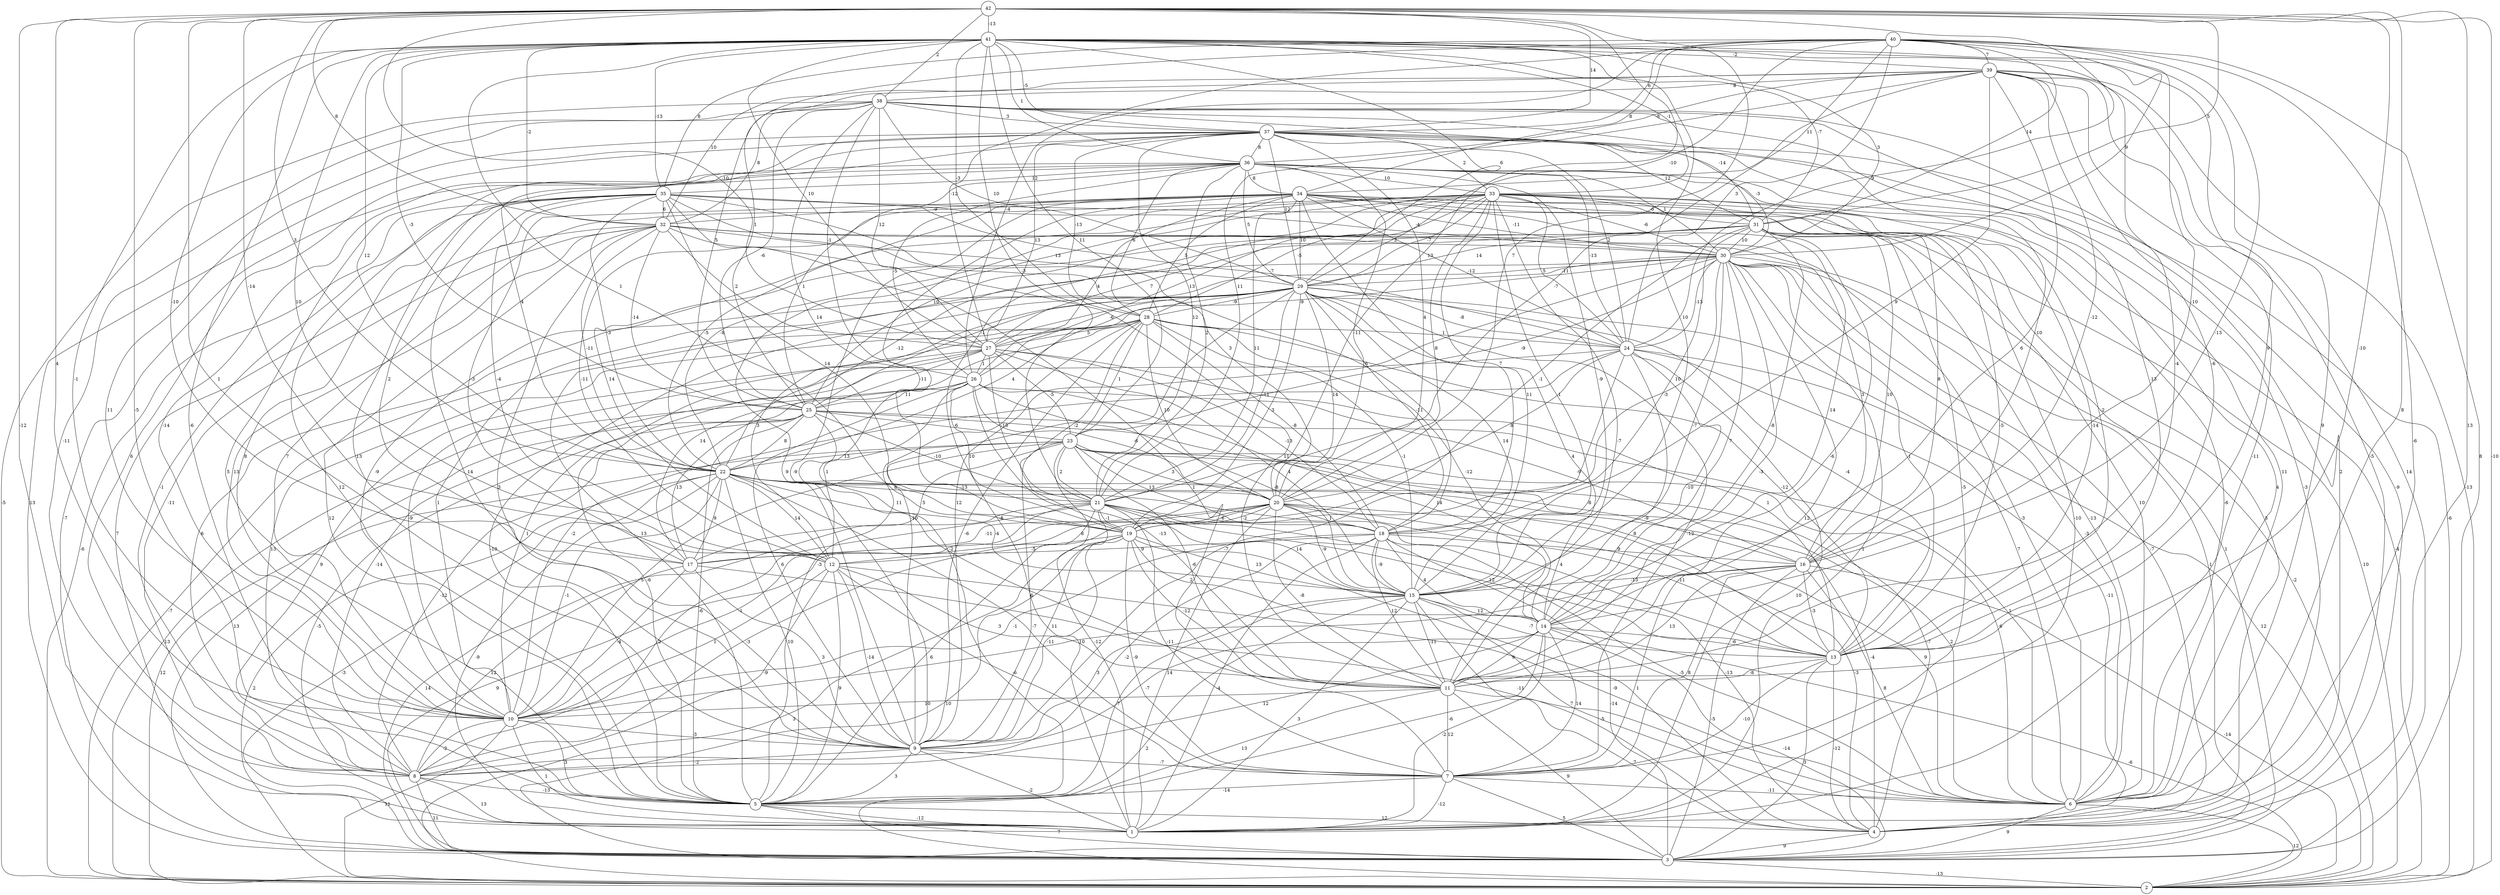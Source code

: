 graph { 
	 fontname="Helvetica,Arial,sans-serif" 
	 node [shape = circle]; 
	 42 -- 1 [label = "-12"];
	 42 -- 2 [label = "-10"];
	 42 -- 4 [label = "13"];
	 42 -- 5 [label = "-5"];
	 42 -- 6 [label = "8"];
	 42 -- 9 [label = "1"];
	 42 -- 10 [label = "4"];
	 42 -- 11 [label = "-10"];
	 42 -- 12 [label = "-14"];
	 42 -- 20 [label = "7"];
	 42 -- 21 [label = "13"];
	 42 -- 22 [label = "3"];
	 42 -- 24 [label = "9"];
	 42 -- 27 [label = "-10"];
	 42 -- 31 [label = "5"];
	 42 -- 32 [label = "8"];
	 42 -- 37 [label = "14"];
	 42 -- 38 [label = "2"];
	 42 -- 41 [label = "-13"];
	 41 -- 5 [label = "-6"];
	 41 -- 6 [label = "9"];
	 41 -- 10 [label = "-1"];
	 41 -- 11 [label = "-4"];
	 41 -- 12 [label = "10"];
	 41 -- 13 [label = "9"];
	 41 -- 15 [label = "10"];
	 41 -- 17 [label = "-10"];
	 41 -- 19 [label = "1"];
	 41 -- 21 [label = "-3"];
	 41 -- 22 [label = "12"];
	 41 -- 23 [label = "11"];
	 41 -- 25 [label = "-3"];
	 41 -- 27 [label = "10"];
	 41 -- 28 [label = "-3"];
	 41 -- 29 [label = "6"];
	 41 -- 30 [label = "3"];
	 41 -- 31 [label = "-7"];
	 41 -- 32 [label = "-2"];
	 41 -- 33 [label = "-1"];
	 41 -- 35 [label = "-13"];
	 41 -- 36 [label = "1"];
	 41 -- 37 [label = "-5"];
	 41 -- 39 [label = "-2"];
	 40 -- 1 [label = "-6"];
	 40 -- 3 [label = "8"];
	 40 -- 14 [label = "-13"];
	 40 -- 16 [label = "-10"];
	 40 -- 19 [label = "-7"];
	 40 -- 24 [label = "3"];
	 40 -- 25 [label = "1"];
	 40 -- 26 [label = "-4"];
	 40 -- 27 [label = "-12"];
	 40 -- 29 [label = "-10"];
	 40 -- 30 [label = "9"];
	 40 -- 31 [label = "14"];
	 40 -- 34 [label = "8"];
	 40 -- 35 [label = "8"];
	 40 -- 37 [label = "6"];
	 40 -- 39 [label = "7"];
	 39 -- 1 [label = "-11"];
	 39 -- 2 [label = "-13"];
	 39 -- 3 [label = "14"];
	 39 -- 4 [label = "-5"];
	 39 -- 13 [label = "-6"];
	 39 -- 14 [label = "6"];
	 39 -- 16 [label = "-12"];
	 39 -- 18 [label = "9"];
	 39 -- 21 [label = "11"];
	 39 -- 25 [label = "5"];
	 39 -- 32 [label = "10"];
	 39 -- 34 [label = "11"];
	 39 -- 36 [label = "-8"];
	 39 -- 38 [label = "8"];
	 38 -- 2 [label = "-5"];
	 38 -- 3 [label = "-9"];
	 38 -- 4 [label = "2"];
	 38 -- 8 [label = "-11"];
	 38 -- 10 [label = "11"];
	 38 -- 13 [label = "13"];
	 38 -- 16 [label = "-10"];
	 38 -- 19 [label = "14"];
	 38 -- 25 [label = "-6"];
	 38 -- 26 [label = "-1"];
	 38 -- 27 [label = "12"];
	 38 -- 29 [label = "10"];
	 38 -- 31 [label = "-14"];
	 38 -- 32 [label = "8"];
	 38 -- 37 [label = "3"];
	 37 -- 2 [label = "-6"];
	 37 -- 3 [label = "13"];
	 37 -- 4 [label = "-3"];
	 37 -- 5 [label = "5"];
	 37 -- 6 [label = "11"];
	 37 -- 8 [label = "6"];
	 37 -- 10 [label = "-14"];
	 37 -- 20 [label = "4"];
	 37 -- 21 [label = "12"];
	 37 -- 22 [label = "4"];
	 37 -- 24 [label = "2"];
	 37 -- 27 [label = "13"];
	 37 -- 28 [label = "-13"];
	 37 -- 29 [label = "12"];
	 37 -- 30 [label = "-3"];
	 37 -- 31 [label = "12"];
	 37 -- 33 [label = "2"];
	 37 -- 36 [label = "8"];
	 36 -- 3 [label = "-7"];
	 36 -- 5 [label = "12"];
	 36 -- 6 [label = "4"];
	 36 -- 9 [label = "13"];
	 36 -- 13 [label = "-2"];
	 36 -- 15 [label = "-9"];
	 36 -- 20 [label = "-11"];
	 36 -- 21 [label = "2"];
	 36 -- 24 [label = "-13"];
	 36 -- 25 [label = "1"];
	 36 -- 26 [label = "-5"];
	 36 -- 28 [label = "6"];
	 36 -- 29 [label = "5"];
	 36 -- 30 [label = "1"];
	 36 -- 33 [label = "10"];
	 36 -- 34 [label = "8"];
	 36 -- 35 [label = "12"];
	 35 -- 2 [label = "-6"];
	 35 -- 6 [label = "10"];
	 35 -- 7 [label = "1"];
	 35 -- 8 [label = "-1"];
	 35 -- 9 [label = "14"];
	 35 -- 10 [label = "8"];
	 35 -- 12 [label = "-4"];
	 35 -- 17 [label = "2"];
	 35 -- 18 [label = "6"];
	 35 -- 19 [label = "14"];
	 35 -- 20 [label = "3"];
	 35 -- 22 [label = "-3"];
	 35 -- 24 [label = "-7"];
	 35 -- 30 [label = "-4"];
	 35 -- 32 [label = "6"];
	 34 -- 1 [label = "-10"];
	 34 -- 4 [label = "5"];
	 34 -- 5 [label = "11"];
	 34 -- 7 [label = "-5"];
	 34 -- 9 [label = "-9"];
	 34 -- 12 [label = "-11"];
	 34 -- 13 [label = "-5"];
	 34 -- 14 [label = "14"];
	 34 -- 15 [label = "11"];
	 34 -- 17 [label = "-3"];
	 34 -- 21 [label = "11"];
	 34 -- 22 [label = "-5"];
	 34 -- 24 [label = "-12"];
	 34 -- 26 [label = "4"];
	 34 -- 28 [label = "5"];
	 34 -- 29 [label = "10"];
	 34 -- 30 [label = "-11"];
	 34 -- 32 [label = "-9"];
	 33 -- 1 [label = "-8"];
	 33 -- 2 [label = "-4"];
	 33 -- 6 [label = "-6"];
	 33 -- 9 [label = "9"];
	 33 -- 10 [label = "7"];
	 33 -- 11 [label = "-7"];
	 33 -- 12 [label = "14"];
	 33 -- 13 [label = "-14"];
	 33 -- 15 [label = "1"];
	 33 -- 16 [label = "8"];
	 33 -- 18 [label = "7"];
	 33 -- 20 [label = "8"];
	 33 -- 22 [label = "-8"];
	 33 -- 24 [label = "5"];
	 33 -- 25 [label = "10"];
	 33 -- 26 [label = "13"];
	 33 -- 28 [label = "-5"];
	 33 -- 29 [label = "-7"];
	 33 -- 30 [label = "-6"];
	 33 -- 31 [label = "-6"];
	 32 -- 1 [label = "7"];
	 32 -- 5 [label = "12"];
	 32 -- 6 [label = "-3"];
	 32 -- 8 [label = "-11"];
	 32 -- 9 [label = "3"];
	 32 -- 10 [label = "13"];
	 32 -- 11 [label = "11"];
	 32 -- 16 [label = "3"];
	 32 -- 22 [label = "-11"];
	 32 -- 25 [label = "-14"];
	 32 -- 27 [label = "2"];
	 32 -- 29 [label = "13"];
	 32 -- 30 [label = "2"];
	 31 -- 2 [label = "10"];
	 31 -- 3 [label = "1"];
	 31 -- 6 [label = "-13"];
	 31 -- 10 [label = "-9"];
	 31 -- 11 [label = "-6"];
	 31 -- 14 [label = "-8"];
	 31 -- 16 [label = "10"];
	 31 -- 18 [label = "10"];
	 31 -- 19 [label = "-1"];
	 31 -- 22 [label = "-12"];
	 31 -- 27 [label = "7"];
	 31 -- 29 [label = "14"];
	 31 -- 30 [label = "10"];
	 30 -- 1 [label = "1"];
	 30 -- 2 [label = "-2"];
	 30 -- 3 [label = "1"];
	 30 -- 4 [label = "-7"];
	 30 -- 5 [label = "13"];
	 30 -- 6 [label = "-3"];
	 30 -- 7 [label = "12"];
	 30 -- 9 [label = "12"];
	 30 -- 11 [label = "-3"];
	 30 -- 13 [label = "1"];
	 30 -- 14 [label = "7"];
	 30 -- 15 [label = "-7"];
	 30 -- 19 [label = "-3"];
	 30 -- 23 [label = "-9"];
	 30 -- 24 [label = "-13"];
	 30 -- 25 [label = "-1"];
	 30 -- 27 [label = "-9"];
	 30 -- 29 [label = "-11"];
	 29 -- 5 [label = "-10"];
	 29 -- 6 [label = "7"];
	 29 -- 7 [label = "-12"];
	 29 -- 8 [label = "6"];
	 29 -- 9 [label = "-10"];
	 29 -- 10 [label = "1"];
	 29 -- 12 [label = "3"];
	 29 -- 13 [label = "-4"];
	 29 -- 14 [label = "4"];
	 29 -- 15 [label = "14"];
	 29 -- 18 [label = "-11"];
	 29 -- 19 [label = "3"];
	 29 -- 20 [label = "14"];
	 29 -- 21 [label = "-11"];
	 29 -- 22 [label = "4"];
	 29 -- 24 [label = "-8"];
	 29 -- 27 [label = "-6"];
	 29 -- 28 [label = "-9"];
	 28 -- 2 [label = "-7"];
	 28 -- 5 [label = "-3"];
	 28 -- 8 [label = "13"];
	 28 -- 9 [label = "-6"];
	 28 -- 10 [label = "-9"];
	 28 -- 13 [label = "-12"];
	 28 -- 14 [label = "-12"];
	 28 -- 15 [label = "-1"];
	 28 -- 17 [label = "14"];
	 28 -- 18 [label = "-8"];
	 28 -- 19 [label = "-2"];
	 28 -- 20 [label = "10"];
	 28 -- 23 [label = "1"];
	 28 -- 24 [label = "1"];
	 28 -- 27 [label = "5"];
	 27 -- 5 [label = "-6"];
	 27 -- 8 [label = "9"];
	 27 -- 10 [label = "1"];
	 27 -- 13 [label = "1"];
	 27 -- 15 [label = "4"];
	 27 -- 18 [label = "-13"];
	 27 -- 21 [label = "-10"];
	 27 -- 23 [label = "-5"];
	 27 -- 25 [label = "-11"];
	 27 -- 26 [label = "1"];
	 26 -- 2 [label = "13"];
	 26 -- 3 [label = "13"];
	 26 -- 9 [label = "6"];
	 26 -- 11 [label = "-13"];
	 26 -- 12 [label = "1"];
	 26 -- 14 [label = "14"];
	 26 -- 15 [label = "-8"];
	 26 -- 16 [label = "-9"];
	 26 -- 19 [label = "10"];
	 26 -- 20 [label = "-6"];
	 26 -- 25 [label = "11"];
	 25 -- 1 [label = "-5"];
	 25 -- 5 [label = "-6"];
	 25 -- 6 [label = "1"];
	 25 -- 8 [label = "-12"];
	 25 -- 11 [label = "-2"];
	 25 -- 13 [label = "8"];
	 25 -- 17 [label = "13"];
	 25 -- 21 [label = "-10"];
	 25 -- 22 [label = "8"];
	 25 -- 23 [label = "6"];
	 24 -- 1 [label = "10"];
	 24 -- 2 [label = "12"];
	 24 -- 4 [label = "-11"];
	 24 -- 8 [label = "-14"];
	 24 -- 9 [label = "-7"];
	 24 -- 10 [label = "-2"];
	 24 -- 11 [label = "-9"];
	 24 -- 14 [label = "-10"];
	 24 -- 20 [label = "8"];
	 23 -- 1 [label = "-12"];
	 23 -- 2 [label = "12"];
	 23 -- 4 [label = "-7"];
	 23 -- 6 [label = "6"];
	 23 -- 9 [label = "6"];
	 23 -- 10 [label = "5"];
	 23 -- 11 [label = "-6"];
	 23 -- 16 [label = "-8"];
	 23 -- 17 [label = "5"];
	 23 -- 18 [label = "13"];
	 23 -- 20 [label = "3"];
	 23 -- 21 [label = "2"];
	 23 -- 22 [label = "13"];
	 22 -- 1 [label = "-9"];
	 22 -- 2 [label = "2"];
	 22 -- 3 [label = "-3"];
	 22 -- 4 [label = "-4"];
	 22 -- 5 [label = "10"];
	 22 -- 6 [label = "2"];
	 22 -- 7 [label = "-7"];
	 22 -- 10 [label = "-1"];
	 22 -- 12 [label = "14"];
	 22 -- 13 [label = "4"];
	 22 -- 15 [label = "-4"];
	 22 -- 17 [label = "9"];
	 22 -- 20 [label = "-13"];
	 22 -- 21 [label = "8"];
	 21 -- 3 [label = "14"];
	 21 -- 4 [label = "-13"];
	 21 -- 5 [label = "6"];
	 21 -- 7 [label = "-11"];
	 21 -- 8 [label = "2"];
	 21 -- 9 [label = "11"];
	 21 -- 10 [label = "-1"];
	 21 -- 13 [label = "12"];
	 21 -- 15 [label = "14"];
	 21 -- 18 [label = "6"];
	 21 -- 19 [label = "-1"];
	 20 -- 1 [label = "14"];
	 20 -- 3 [label = "9"];
	 20 -- 4 [label = "-3"];
	 20 -- 6 [label = "9"];
	 20 -- 8 [label = "-3"];
	 20 -- 11 [label = "-8"];
	 20 -- 12 [label = "8"];
	 20 -- 13 [label = "-11"];
	 20 -- 15 [label = "-9"];
	 20 -- 17 [label = "-11"];
	 20 -- 18 [label = "1"];
	 20 -- 19 [label = "-2"];
	 19 -- 2 [label = "3"];
	 19 -- 3 [label = "10"];
	 19 -- 4 [label = "1"];
	 19 -- 7 [label = "-9"];
	 19 -- 9 [label = "-11"];
	 19 -- 11 [label = "-12"];
	 19 -- 12 [label = "-5"];
	 19 -- 14 [label = "2"];
	 19 -- 15 [label = "13"];
	 18 -- 1 [label = "-4"];
	 18 -- 3 [label = "-14"];
	 18 -- 6 [label = "-5"];
	 18 -- 8 [label = "-2"];
	 18 -- 10 [label = "-1"];
	 18 -- 11 [label = "12"];
	 18 -- 14 [label = "4"];
	 18 -- 15 [label = "-9"];
	 18 -- 16 [label = "9"];
	 18 -- 17 [label = "9"];
	 17 -- 6 [label = "-11"];
	 17 -- 8 [label = "12"];
	 17 -- 9 [label = "3"];
	 17 -- 10 [label = "-4"];
	 16 -- 2 [label = "-14"];
	 16 -- 3 [label = "-5"];
	 16 -- 6 [label = "8"];
	 16 -- 7 [label = "8"];
	 16 -- 10 [label = "10"];
	 16 -- 11 [label = "13"];
	 16 -- 13 [label = "-3"];
	 16 -- 15 [label = "-13"];
	 15 -- 1 [label = "3"];
	 15 -- 2 [label = "2"];
	 15 -- 4 [label = "-5"];
	 15 -- 5 [label = "7"];
	 15 -- 6 [label = "7"];
	 15 -- 9 [label = "3"];
	 15 -- 11 [label = "-11"];
	 15 -- 13 [label = "-7"];
	 15 -- 14 [label = "12"];
	 14 -- 1 [label = "-2"];
	 14 -- 2 [label = "-6"];
	 14 -- 3 [label = "-14"];
	 14 -- 5 [label = "-6"];
	 14 -- 7 [label = "14"];
	 14 -- 8 [label = "12"];
	 14 -- 9 [label = "-7"];
	 14 -- 11 [label = "9"];
	 14 -- 13 [label = "-6"];
	 13 -- 3 [label = "3"];
	 13 -- 4 [label = "-12"];
	 13 -- 7 [label = "-10"];
	 13 -- 11 [label = "-8"];
	 12 -- 5 [label = "9"];
	 12 -- 6 [label = "-9"];
	 12 -- 7 [label = "-6"];
	 12 -- 8 [label = "-9"];
	 12 -- 9 [label = "-14"];
	 12 -- 10 [label = "1"];
	 12 -- 11 [label = "3"];
	 11 -- 3 [label = "9"];
	 11 -- 4 [label = "7"];
	 11 -- 5 [label = "13"];
	 11 -- 7 [label = "12"];
	 11 -- 10 [label = "10"];
	 10 -- 1 [label = "1"];
	 10 -- 2 [label = "11"];
	 10 -- 5 [label = "3"];
	 10 -- 8 [label = "-2"];
	 10 -- 9 [label = "-3"];
	 9 -- 1 [label = "-2"];
	 9 -- 5 [label = "3"];
	 9 -- 7 [label = "-7"];
	 9 -- 8 [label = "-2"];
	 8 -- 1 [label = "13"];
	 8 -- 3 [label = "11"];
	 8 -- 5 [label = "-13"];
	 7 -- 1 [label = "-12"];
	 7 -- 3 [label = "5"];
	 7 -- 5 [label = "-14"];
	 7 -- 6 [label = "-11"];
	 6 -- 2 [label = "12"];
	 6 -- 3 [label = "9"];
	 5 -- 1 [label = "-12"];
	 5 -- 3 [label = "7"];
	 5 -- 4 [label = "12"];
	 4 -- 3 [label = "9"];
	 3 -- 2 [label = "-13"];
	 1;
	 2;
	 3;
	 4;
	 5;
	 6;
	 7;
	 8;
	 9;
	 10;
	 11;
	 12;
	 13;
	 14;
	 15;
	 16;
	 17;
	 18;
	 19;
	 20;
	 21;
	 22;
	 23;
	 24;
	 25;
	 26;
	 27;
	 28;
	 29;
	 30;
	 31;
	 32;
	 33;
	 34;
	 35;
	 36;
	 37;
	 38;
	 39;
	 40;
	 41;
	 42;
}
